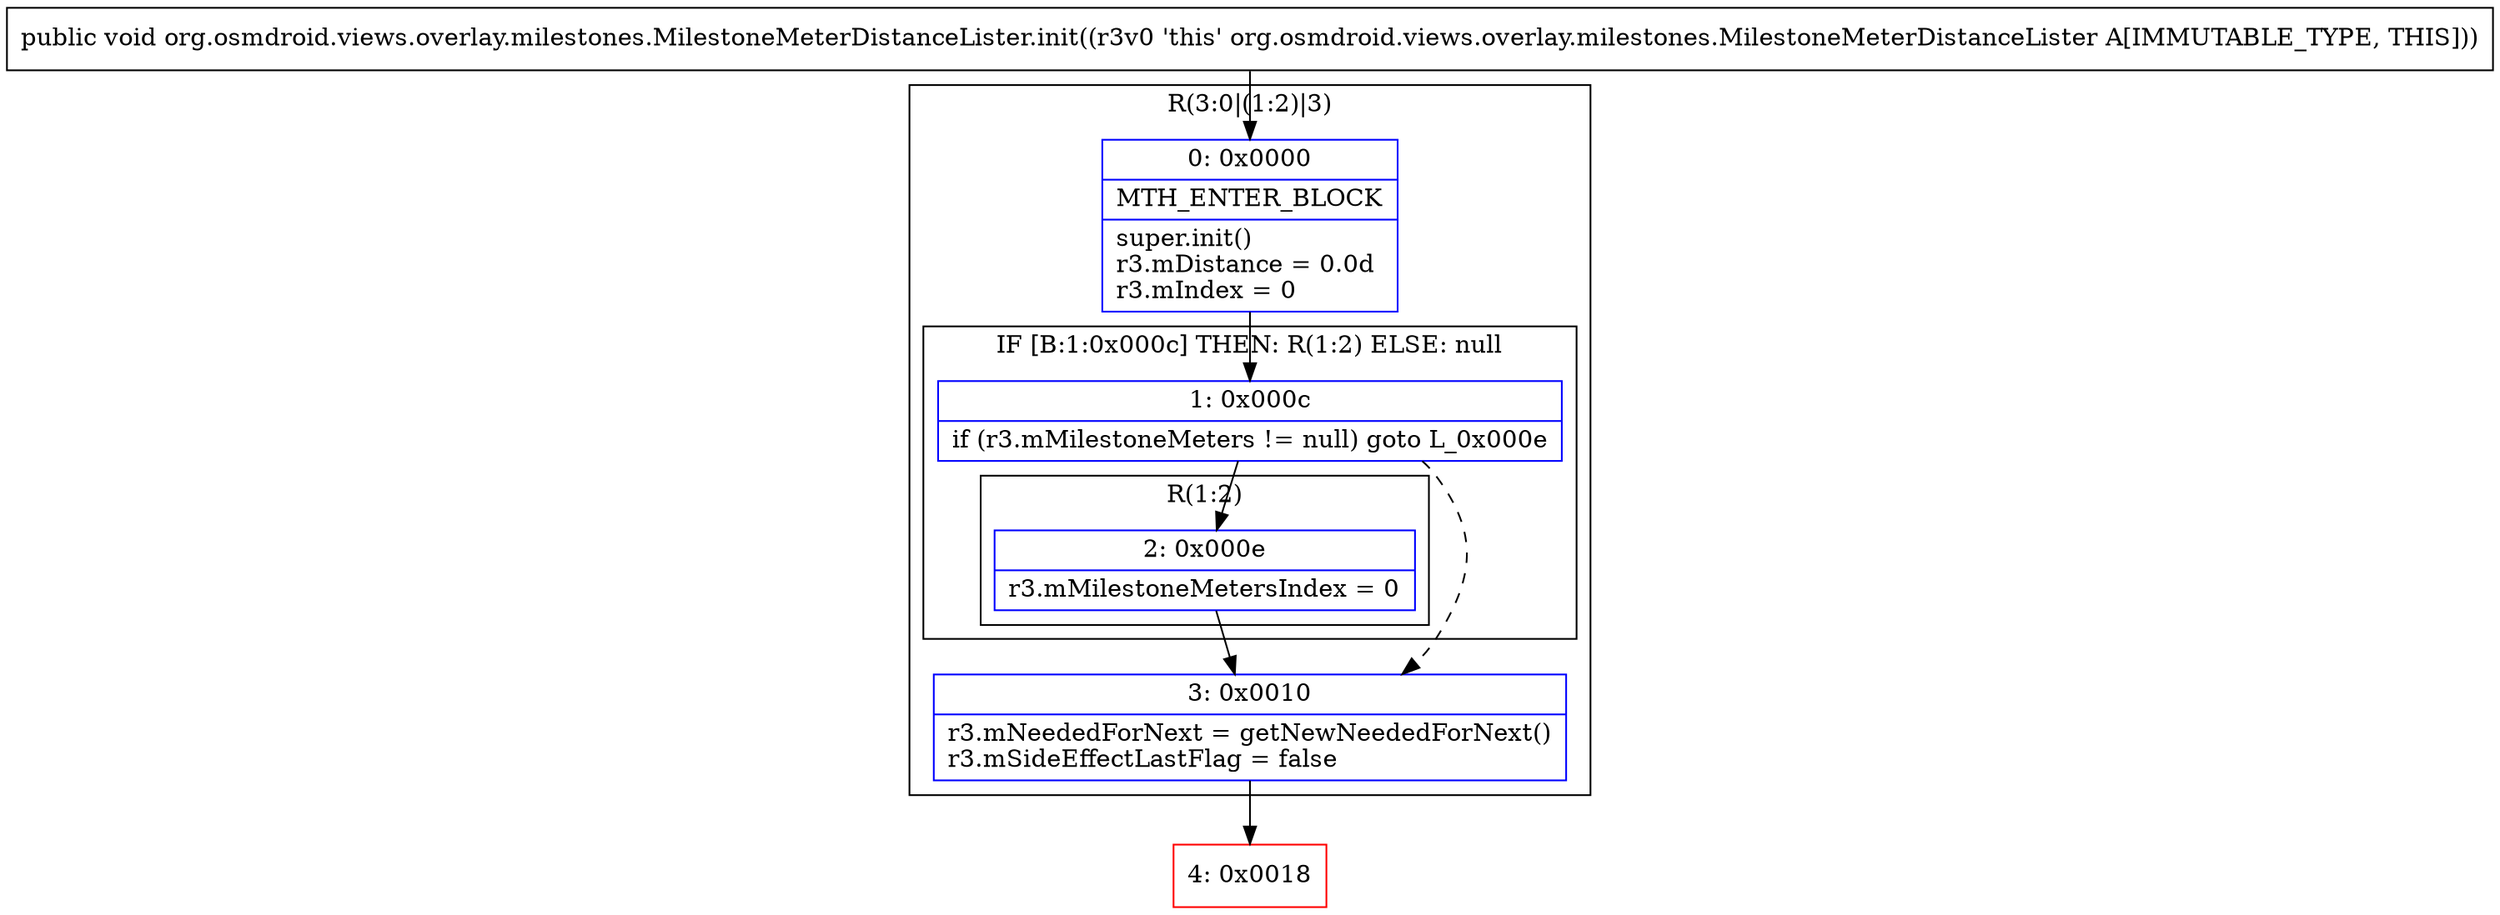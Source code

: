 digraph "CFG fororg.osmdroid.views.overlay.milestones.MilestoneMeterDistanceLister.init()V" {
subgraph cluster_Region_451806265 {
label = "R(3:0|(1:2)|3)";
node [shape=record,color=blue];
Node_0 [shape=record,label="{0\:\ 0x0000|MTH_ENTER_BLOCK\l|super.init()\lr3.mDistance = 0.0d\lr3.mIndex = 0\l}"];
subgraph cluster_IfRegion_1281564421 {
label = "IF [B:1:0x000c] THEN: R(1:2) ELSE: null";
node [shape=record,color=blue];
Node_1 [shape=record,label="{1\:\ 0x000c|if (r3.mMilestoneMeters != null) goto L_0x000e\l}"];
subgraph cluster_Region_1973519019 {
label = "R(1:2)";
node [shape=record,color=blue];
Node_2 [shape=record,label="{2\:\ 0x000e|r3.mMilestoneMetersIndex = 0\l}"];
}
}
Node_3 [shape=record,label="{3\:\ 0x0010|r3.mNeededForNext = getNewNeededForNext()\lr3.mSideEffectLastFlag = false\l}"];
}
Node_4 [shape=record,color=red,label="{4\:\ 0x0018}"];
MethodNode[shape=record,label="{public void org.osmdroid.views.overlay.milestones.MilestoneMeterDistanceLister.init((r3v0 'this' org.osmdroid.views.overlay.milestones.MilestoneMeterDistanceLister A[IMMUTABLE_TYPE, THIS])) }"];
MethodNode -> Node_0;
Node_0 -> Node_1;
Node_1 -> Node_2;
Node_1 -> Node_3[style=dashed];
Node_2 -> Node_3;
Node_3 -> Node_4;
}

